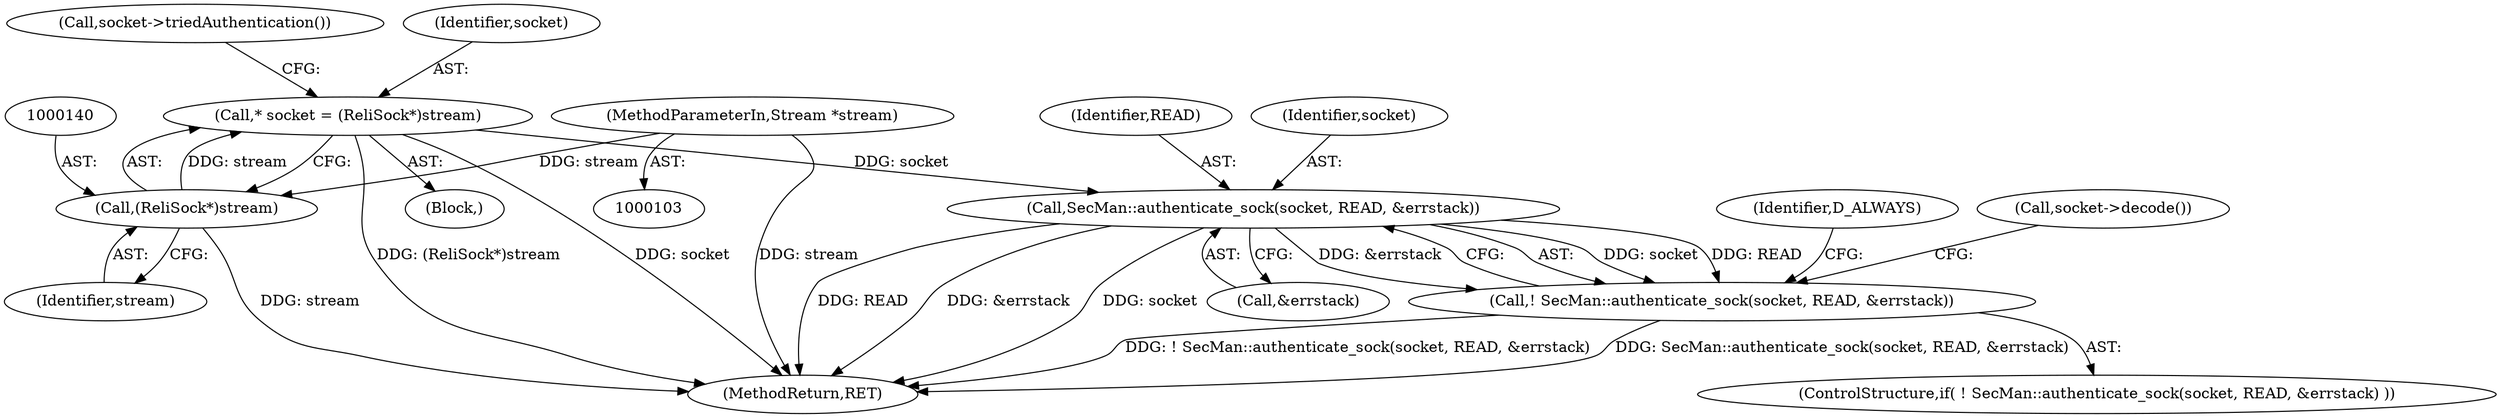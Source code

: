 digraph "0_htcondor_5e5571d1a431eb3c61977b6dd6ec90186ef79867@API" {
"1000137" [label="(Call,* socket = (ReliSock*)stream)"];
"1000139" [label="(Call,(ReliSock*)stream)"];
"1000106" [label="(MethodParameterIn,Stream *stream)"];
"1000149" [label="(Call,SecMan::authenticate_sock(socket, READ, &errstack))"];
"1000148" [label="(Call,! SecMan::authenticate_sock(socket, READ, &errstack))"];
"1000151" [label="(Identifier,READ)"];
"1000148" [label="(Call,! SecMan::authenticate_sock(socket, READ, &errstack))"];
"1000139" [label="(Call,(ReliSock*)stream)"];
"1000150" [label="(Identifier,socket)"];
"1000137" [label="(Call,* socket = (ReliSock*)stream)"];
"1000147" [label="(ControlStructure,if( ! SecMan::authenticate_sock(socket, READ, &errstack) ))"];
"1000106" [label="(MethodParameterIn,Stream *stream)"];
"1000144" [label="(Call,socket->triedAuthentication())"];
"1000107" [label="(Block,)"];
"1000152" [label="(Call,&errstack)"];
"1000156" [label="(Identifier,D_ALWAYS)"];
"1000138" [label="(Identifier,socket)"];
"1000141" [label="(Identifier,stream)"];
"1000149" [label="(Call,SecMan::authenticate_sock(socket, READ, &errstack))"];
"1000159" [label="(Call,socket->decode())"];
"1000346" [label="(MethodReturn,RET)"];
"1000137" -> "1000107"  [label="AST: "];
"1000137" -> "1000139"  [label="CFG: "];
"1000138" -> "1000137"  [label="AST: "];
"1000139" -> "1000137"  [label="AST: "];
"1000144" -> "1000137"  [label="CFG: "];
"1000137" -> "1000346"  [label="DDG: (ReliSock*)stream"];
"1000137" -> "1000346"  [label="DDG: socket"];
"1000139" -> "1000137"  [label="DDG: stream"];
"1000137" -> "1000149"  [label="DDG: socket"];
"1000139" -> "1000141"  [label="CFG: "];
"1000140" -> "1000139"  [label="AST: "];
"1000141" -> "1000139"  [label="AST: "];
"1000139" -> "1000346"  [label="DDG: stream"];
"1000106" -> "1000139"  [label="DDG: stream"];
"1000106" -> "1000103"  [label="AST: "];
"1000106" -> "1000346"  [label="DDG: stream"];
"1000149" -> "1000148"  [label="AST: "];
"1000149" -> "1000152"  [label="CFG: "];
"1000150" -> "1000149"  [label="AST: "];
"1000151" -> "1000149"  [label="AST: "];
"1000152" -> "1000149"  [label="AST: "];
"1000148" -> "1000149"  [label="CFG: "];
"1000149" -> "1000346"  [label="DDG: READ"];
"1000149" -> "1000346"  [label="DDG: &errstack"];
"1000149" -> "1000346"  [label="DDG: socket"];
"1000149" -> "1000148"  [label="DDG: socket"];
"1000149" -> "1000148"  [label="DDG: READ"];
"1000149" -> "1000148"  [label="DDG: &errstack"];
"1000148" -> "1000147"  [label="AST: "];
"1000156" -> "1000148"  [label="CFG: "];
"1000159" -> "1000148"  [label="CFG: "];
"1000148" -> "1000346"  [label="DDG: SecMan::authenticate_sock(socket, READ, &errstack)"];
"1000148" -> "1000346"  [label="DDG: ! SecMan::authenticate_sock(socket, READ, &errstack)"];
}
